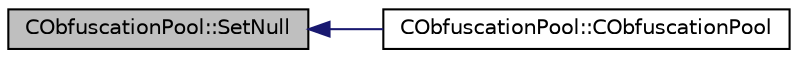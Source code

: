 digraph "CObfuscationPool::SetNull"
{
  edge [fontname="Helvetica",fontsize="10",labelfontname="Helvetica",labelfontsize="10"];
  node [fontname="Helvetica",fontsize="10",shape=record];
  rankdir="LR";
  Node503 [label="CObfuscationPool::SetNull",height=0.2,width=0.4,color="black", fillcolor="grey75", style="filled", fontcolor="black"];
  Node503 -> Node504 [dir="back",color="midnightblue",fontsize="10",style="solid",fontname="Helvetica"];
  Node504 [label="CObfuscationPool::CObfuscationPool",height=0.2,width=0.4,color="black", fillcolor="white", style="filled",URL="$class_c_obfuscation_pool.html#a1c954268d76a78b999ae27a97e5b71dc"];
}
